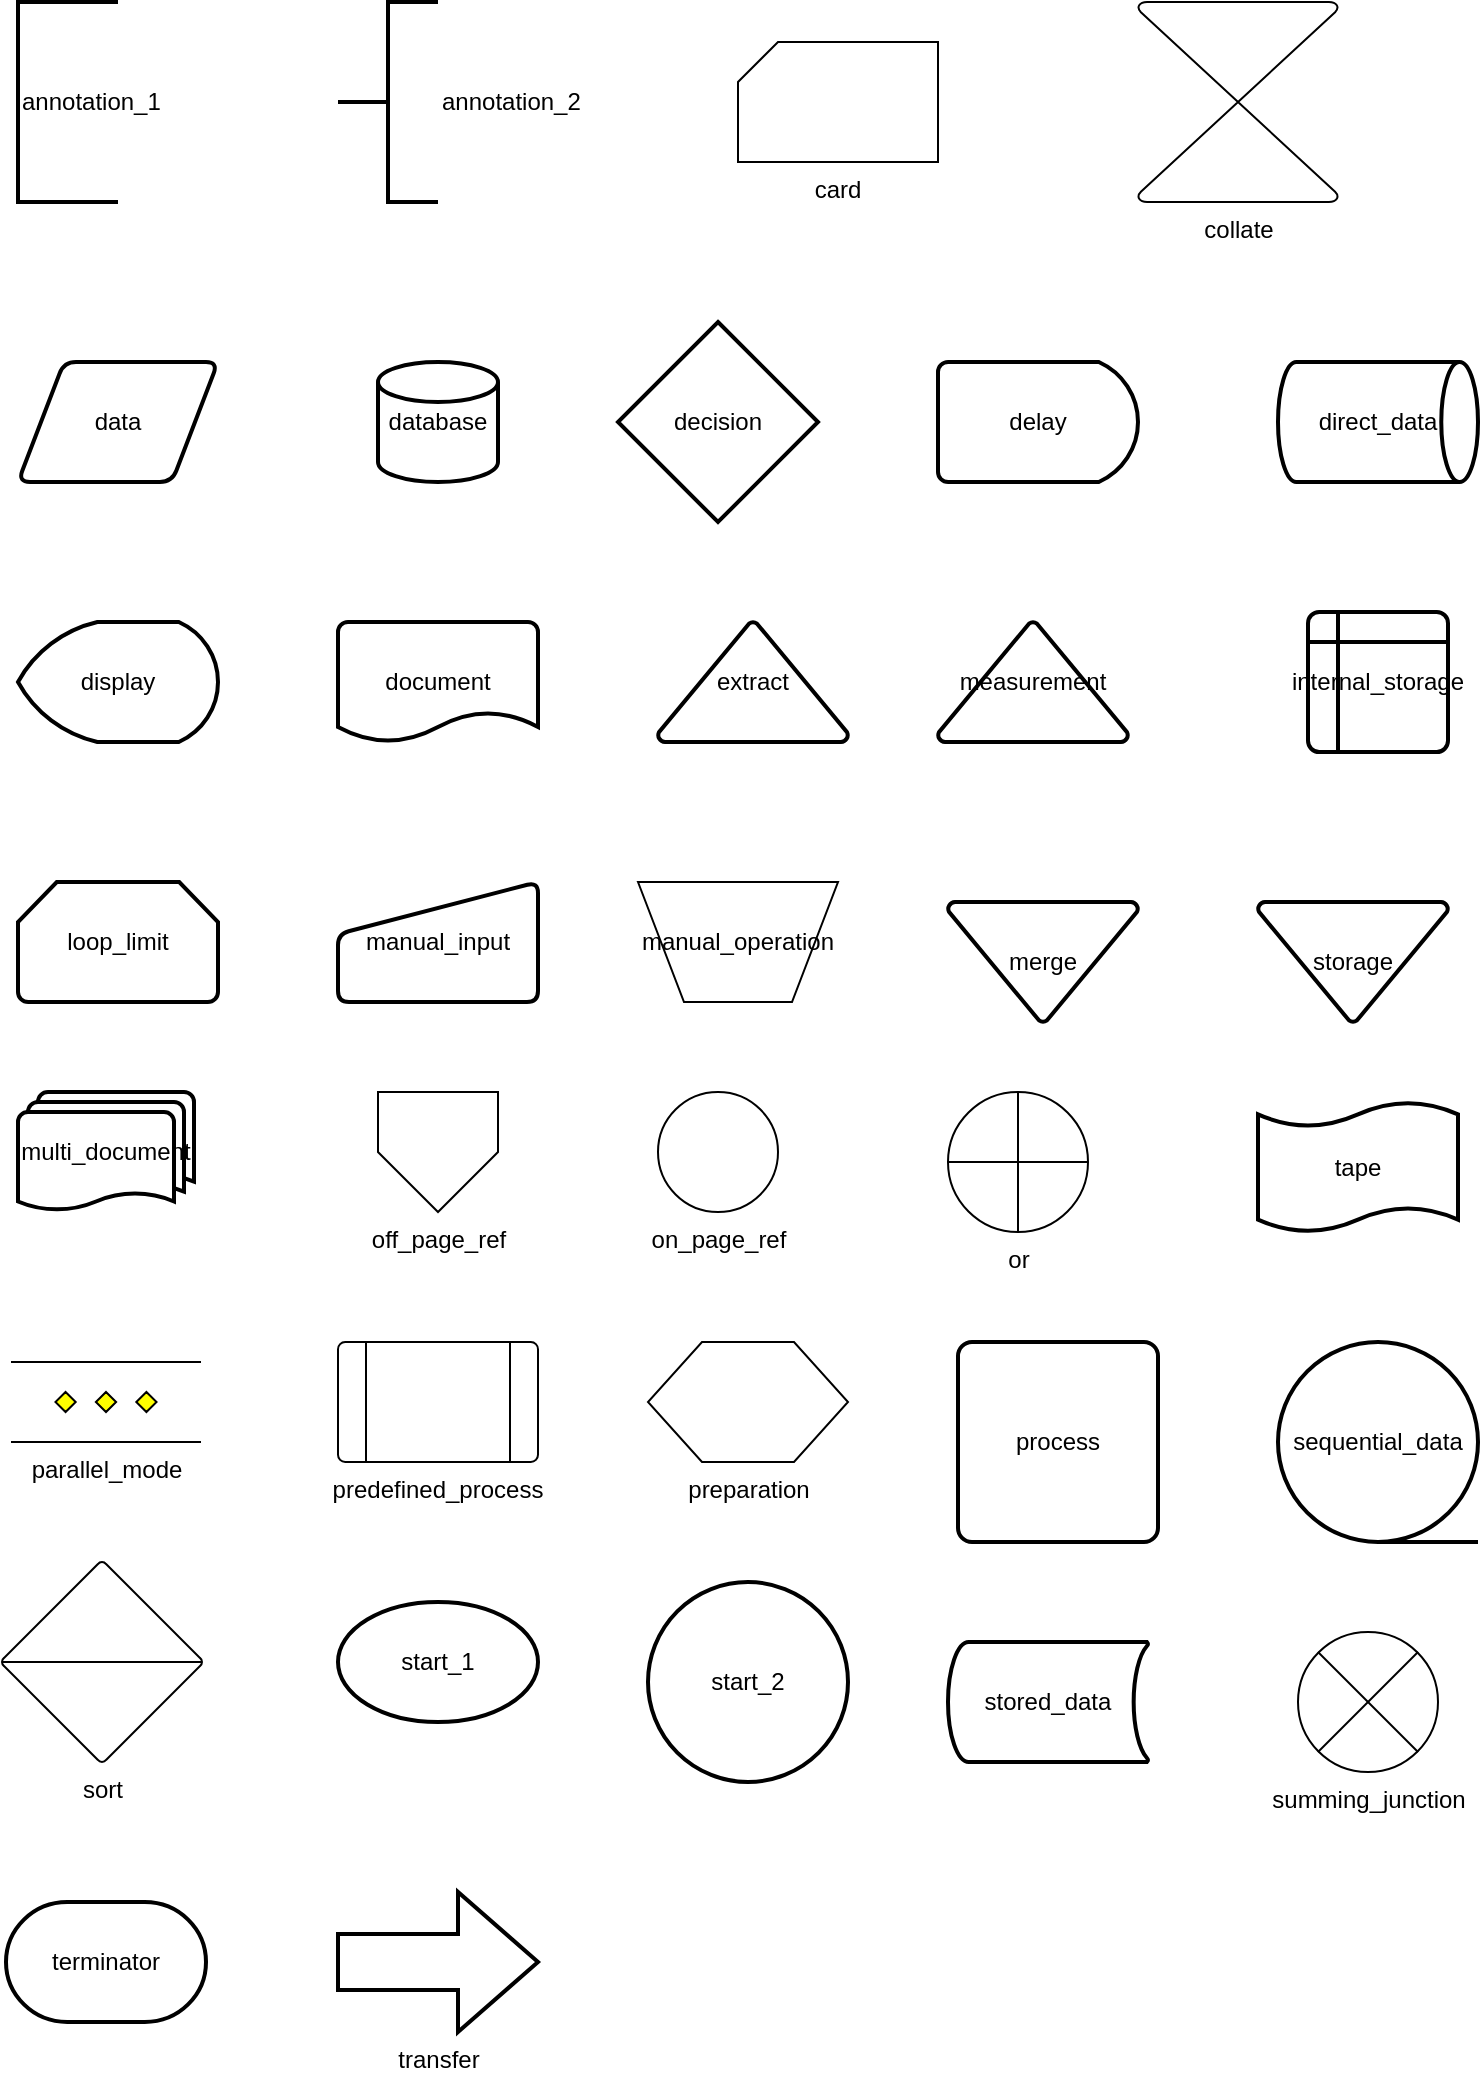 <mxfile version="24.1.0" type="device">
  <diagram name="Page-1" id="pGDTIE7zUcP-40yKCN8Q">
    <mxGraphModel dx="2954" dy="1203" grid="1" gridSize="10" guides="1" tooltips="1" connect="1" arrows="1" fold="1" page="1" pageScale="1" pageWidth="827" pageHeight="1169" math="0" shadow="0">
      <root>
        <mxCell id="0" />
        <mxCell id="1" parent="0" />
        <mxCell id="-UkqtOxSOvgHwA9UyCT1-1" value="annotation_1" style="strokeWidth=2;html=1;shape=mxgraph.flowchart.annotation_1;align=left;pointerEvents=1;" vertex="1" parent="1">
          <mxGeometry x="40" y="40" width="50" height="100" as="geometry" />
        </mxCell>
        <mxCell id="-UkqtOxSOvgHwA9UyCT1-2" value="annotation_2" style="strokeWidth=2;html=1;shape=mxgraph.flowchart.annotation_2;align=left;labelPosition=right;pointerEvents=1;" vertex="1" parent="1">
          <mxGeometry x="200" y="40" width="50" height="100" as="geometry" />
        </mxCell>
        <mxCell id="-UkqtOxSOvgHwA9UyCT1-3" value="card" style="verticalLabelPosition=bottom;verticalAlign=top;html=1;shape=card;whiteSpace=wrap;size=20;arcSize=12;" vertex="1" parent="1">
          <mxGeometry x="400" y="60" width="100" height="60" as="geometry" />
        </mxCell>
        <mxCell id="-UkqtOxSOvgHwA9UyCT1-4" value="collate" style="verticalLabelPosition=bottom;verticalAlign=top;html=1;shape=mxgraph.flowchart.collate;" vertex="1" parent="1">
          <mxGeometry x="600" y="40" width="100" height="100" as="geometry" />
        </mxCell>
        <mxCell id="-UkqtOxSOvgHwA9UyCT1-5" value="data" style="shape=parallelogram;html=1;strokeWidth=2;perimeter=parallelogramPerimeter;whiteSpace=wrap;rounded=1;arcSize=12;size=0.23;" vertex="1" parent="1">
          <mxGeometry x="40" y="220" width="100" height="60" as="geometry" />
        </mxCell>
        <mxCell id="-UkqtOxSOvgHwA9UyCT1-6" value="database" style="strokeWidth=2;html=1;shape=mxgraph.flowchart.database;whiteSpace=wrap;" vertex="1" parent="1">
          <mxGeometry x="220" y="220" width="60" height="60" as="geometry" />
        </mxCell>
        <mxCell id="-UkqtOxSOvgHwA9UyCT1-7" value="decision" style="strokeWidth=2;html=1;shape=mxgraph.flowchart.decision;whiteSpace=wrap;" vertex="1" parent="1">
          <mxGeometry x="340" y="200" width="100" height="100" as="geometry" />
        </mxCell>
        <mxCell id="-UkqtOxSOvgHwA9UyCT1-8" value="delay" style="strokeWidth=2;html=1;shape=mxgraph.flowchart.delay;whiteSpace=wrap;" vertex="1" parent="1">
          <mxGeometry x="500" y="220" width="100" height="60" as="geometry" />
        </mxCell>
        <mxCell id="-UkqtOxSOvgHwA9UyCT1-9" value="direct_data" style="strokeWidth=2;html=1;shape=mxgraph.flowchart.direct_data;whiteSpace=wrap;" vertex="1" parent="1">
          <mxGeometry x="670" y="220" width="100" height="60" as="geometry" />
        </mxCell>
        <mxCell id="-UkqtOxSOvgHwA9UyCT1-10" value="display" style="strokeWidth=2;html=1;shape=mxgraph.flowchart.display;whiteSpace=wrap;" vertex="1" parent="1">
          <mxGeometry x="40" y="350" width="100" height="60" as="geometry" />
        </mxCell>
        <mxCell id="-UkqtOxSOvgHwA9UyCT1-11" value="document" style="strokeWidth=2;html=1;shape=mxgraph.flowchart.document2;whiteSpace=wrap;size=0.25;" vertex="1" parent="1">
          <mxGeometry x="200" y="350" width="100" height="60" as="geometry" />
        </mxCell>
        <mxCell id="-UkqtOxSOvgHwA9UyCT1-12" value="extract" style="strokeWidth=2;html=1;shape=mxgraph.flowchart.extract_or_measurement;whiteSpace=wrap;" vertex="1" parent="1">
          <mxGeometry x="360" y="350" width="95" height="60" as="geometry" />
        </mxCell>
        <mxCell id="-UkqtOxSOvgHwA9UyCT1-13" value="measurement" style="strokeWidth=2;html=1;shape=mxgraph.flowchart.extract_or_measurement;whiteSpace=wrap;" vertex="1" parent="1">
          <mxGeometry x="500" y="350" width="95" height="60" as="geometry" />
        </mxCell>
        <mxCell id="-UkqtOxSOvgHwA9UyCT1-14" value="internal_storage" style="shape=internalStorage;whiteSpace=wrap;html=1;dx=15;dy=15;rounded=1;arcSize=8;strokeWidth=2;" vertex="1" parent="1">
          <mxGeometry x="685" y="345" width="70" height="70" as="geometry" />
        </mxCell>
        <mxCell id="-UkqtOxSOvgHwA9UyCT1-15" value="loop_limit" style="strokeWidth=2;html=1;shape=mxgraph.flowchart.loop_limit;whiteSpace=wrap;" vertex="1" parent="1">
          <mxGeometry x="40" y="480" width="100" height="60" as="geometry" />
        </mxCell>
        <mxCell id="-UkqtOxSOvgHwA9UyCT1-16" value="manual_input" style="html=1;strokeWidth=2;shape=manualInput;whiteSpace=wrap;rounded=1;size=26;arcSize=11;" vertex="1" parent="1">
          <mxGeometry x="200" y="480" width="100" height="60" as="geometry" />
        </mxCell>
        <mxCell id="-UkqtOxSOvgHwA9UyCT1-17" value="manual_operation" style="verticalLabelPosition=middle;verticalAlign=middle;html=1;shape=trapezoid;perimeter=trapezoidPerimeter;whiteSpace=wrap;size=0.23;arcSize=10;flipV=1;labelPosition=center;align=center;" vertex="1" parent="1">
          <mxGeometry x="350" y="480" width="100" height="60" as="geometry" />
        </mxCell>
        <mxCell id="-UkqtOxSOvgHwA9UyCT1-18" value="merge" style="strokeWidth=2;html=1;shape=mxgraph.flowchart.merge_or_storage;whiteSpace=wrap;" vertex="1" parent="1">
          <mxGeometry x="505" y="490" width="95" height="60" as="geometry" />
        </mxCell>
        <mxCell id="-UkqtOxSOvgHwA9UyCT1-19" value="storage" style="strokeWidth=2;html=1;shape=mxgraph.flowchart.merge_or_storage;whiteSpace=wrap;" vertex="1" parent="1">
          <mxGeometry x="660" y="490" width="95" height="60" as="geometry" />
        </mxCell>
        <mxCell id="-UkqtOxSOvgHwA9UyCT1-20" value="multi_document" style="strokeWidth=2;html=1;shape=mxgraph.flowchart.multi-document;whiteSpace=wrap;" vertex="1" parent="1">
          <mxGeometry x="40" y="585" width="88" height="60" as="geometry" />
        </mxCell>
        <mxCell id="-UkqtOxSOvgHwA9UyCT1-21" value="off_page_ref" style="verticalLabelPosition=bottom;verticalAlign=top;html=1;shape=offPageConnector;rounded=0;size=0.5;" vertex="1" parent="1">
          <mxGeometry x="220" y="585" width="60" height="60" as="geometry" />
        </mxCell>
        <mxCell id="-UkqtOxSOvgHwA9UyCT1-22" value="on_page_ref" style="verticalLabelPosition=bottom;verticalAlign=top;html=1;shape=mxgraph.flowchart.on-page_reference;" vertex="1" parent="1">
          <mxGeometry x="360" y="585" width="60" height="60" as="geometry" />
        </mxCell>
        <mxCell id="-UkqtOxSOvgHwA9UyCT1-23" value="or" style="verticalLabelPosition=bottom;verticalAlign=top;html=1;shape=mxgraph.flowchart.summing_function;" vertex="1" parent="1">
          <mxGeometry x="505" y="585" width="70" height="70" as="geometry" />
        </mxCell>
        <mxCell id="-UkqtOxSOvgHwA9UyCT1-24" value="tape" style="shape=tape;whiteSpace=wrap;html=1;strokeWidth=2;size=0.19" vertex="1" parent="1">
          <mxGeometry x="660" y="590" width="100" height="65" as="geometry" />
        </mxCell>
        <mxCell id="-UkqtOxSOvgHwA9UyCT1-25" value="parallel_mode" style="verticalLabelPosition=bottom;verticalAlign=top;html=1;shape=mxgraph.flowchart.parallel_mode;pointerEvents=1" vertex="1" parent="1">
          <mxGeometry x="36.5" y="720" width="95" height="40" as="geometry" />
        </mxCell>
        <mxCell id="-UkqtOxSOvgHwA9UyCT1-26" value="predefined_process" style="verticalLabelPosition=bottom;verticalAlign=top;html=1;shape=process;whiteSpace=wrap;rounded=1;size=0.14;arcSize=6;" vertex="1" parent="1">
          <mxGeometry x="200" y="710" width="100" height="60" as="geometry" />
        </mxCell>
        <mxCell id="-UkqtOxSOvgHwA9UyCT1-27" value="preparation" style="verticalLabelPosition=bottom;verticalAlign=top;html=1;shape=hexagon;perimeter=hexagonPerimeter2;arcSize=6;size=0.27;" vertex="1" parent="1">
          <mxGeometry x="355" y="710" width="100" height="60" as="geometry" />
        </mxCell>
        <mxCell id="-UkqtOxSOvgHwA9UyCT1-28" value="process" style="rounded=1;whiteSpace=wrap;html=1;absoluteArcSize=1;arcSize=14;strokeWidth=2;" vertex="1" parent="1">
          <mxGeometry x="510" y="710" width="100" height="100" as="geometry" />
        </mxCell>
        <mxCell id="-UkqtOxSOvgHwA9UyCT1-29" value="sequential_data" style="strokeWidth=2;html=1;shape=mxgraph.flowchart.sequential_data;whiteSpace=wrap;" vertex="1" parent="1">
          <mxGeometry x="670" y="710" width="100" height="100" as="geometry" />
        </mxCell>
        <mxCell id="-UkqtOxSOvgHwA9UyCT1-30" value="sort" style="verticalLabelPosition=bottom;verticalAlign=top;html=1;shape=mxgraph.flowchart.sort;" vertex="1" parent="1">
          <mxGeometry x="32" y="820" width="100" height="100" as="geometry" />
        </mxCell>
        <mxCell id="-UkqtOxSOvgHwA9UyCT1-31" value="start_1" style="strokeWidth=2;html=1;shape=mxgraph.flowchart.start_1;whiteSpace=wrap;" vertex="1" parent="1">
          <mxGeometry x="200" y="840" width="100" height="60" as="geometry" />
        </mxCell>
        <mxCell id="-UkqtOxSOvgHwA9UyCT1-32" value="start_2" style="strokeWidth=2;html=1;shape=mxgraph.flowchart.start_2;whiteSpace=wrap;" vertex="1" parent="1">
          <mxGeometry x="355" y="830" width="100" height="100" as="geometry" />
        </mxCell>
        <mxCell id="-UkqtOxSOvgHwA9UyCT1-33" value="stored_data" style="strokeWidth=2;html=1;shape=mxgraph.flowchart.stored_data;whiteSpace=wrap;" vertex="1" parent="1">
          <mxGeometry x="505" y="860" width="100" height="60" as="geometry" />
        </mxCell>
        <mxCell id="-UkqtOxSOvgHwA9UyCT1-34" value="summing_junction" style="verticalLabelPosition=bottom;verticalAlign=top;html=1;shape=mxgraph.flowchart.or;" vertex="1" parent="1">
          <mxGeometry x="680" y="855" width="70" height="70" as="geometry" />
        </mxCell>
        <mxCell id="-UkqtOxSOvgHwA9UyCT1-35" value="terminator" style="strokeWidth=2;html=1;shape=mxgraph.flowchart.terminator;whiteSpace=wrap;" vertex="1" parent="1">
          <mxGeometry x="34" y="990" width="100" height="60" as="geometry" />
        </mxCell>
        <mxCell id="-UkqtOxSOvgHwA9UyCT1-36" value="transfer" style="verticalLabelPosition=bottom;verticalAlign=top;html=1;strokeWidth=2;shape=mxgraph.arrows2.arrow;dy=0.6;dx=40;notch=0;" vertex="1" parent="1">
          <mxGeometry x="200" y="985" width="100" height="70" as="geometry" />
        </mxCell>
      </root>
    </mxGraphModel>
  </diagram>
</mxfile>
